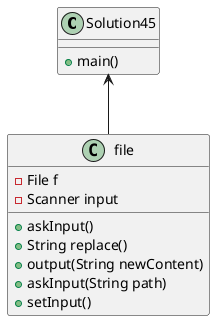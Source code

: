 @startuml
class Solution45{
+main()

}
class file{
- File f
-Scanner input

+askInput()
+String replace()
+output(String newContent)
+askInput(String path)
+setInput()
}

Solution45 <-- file
@enduml